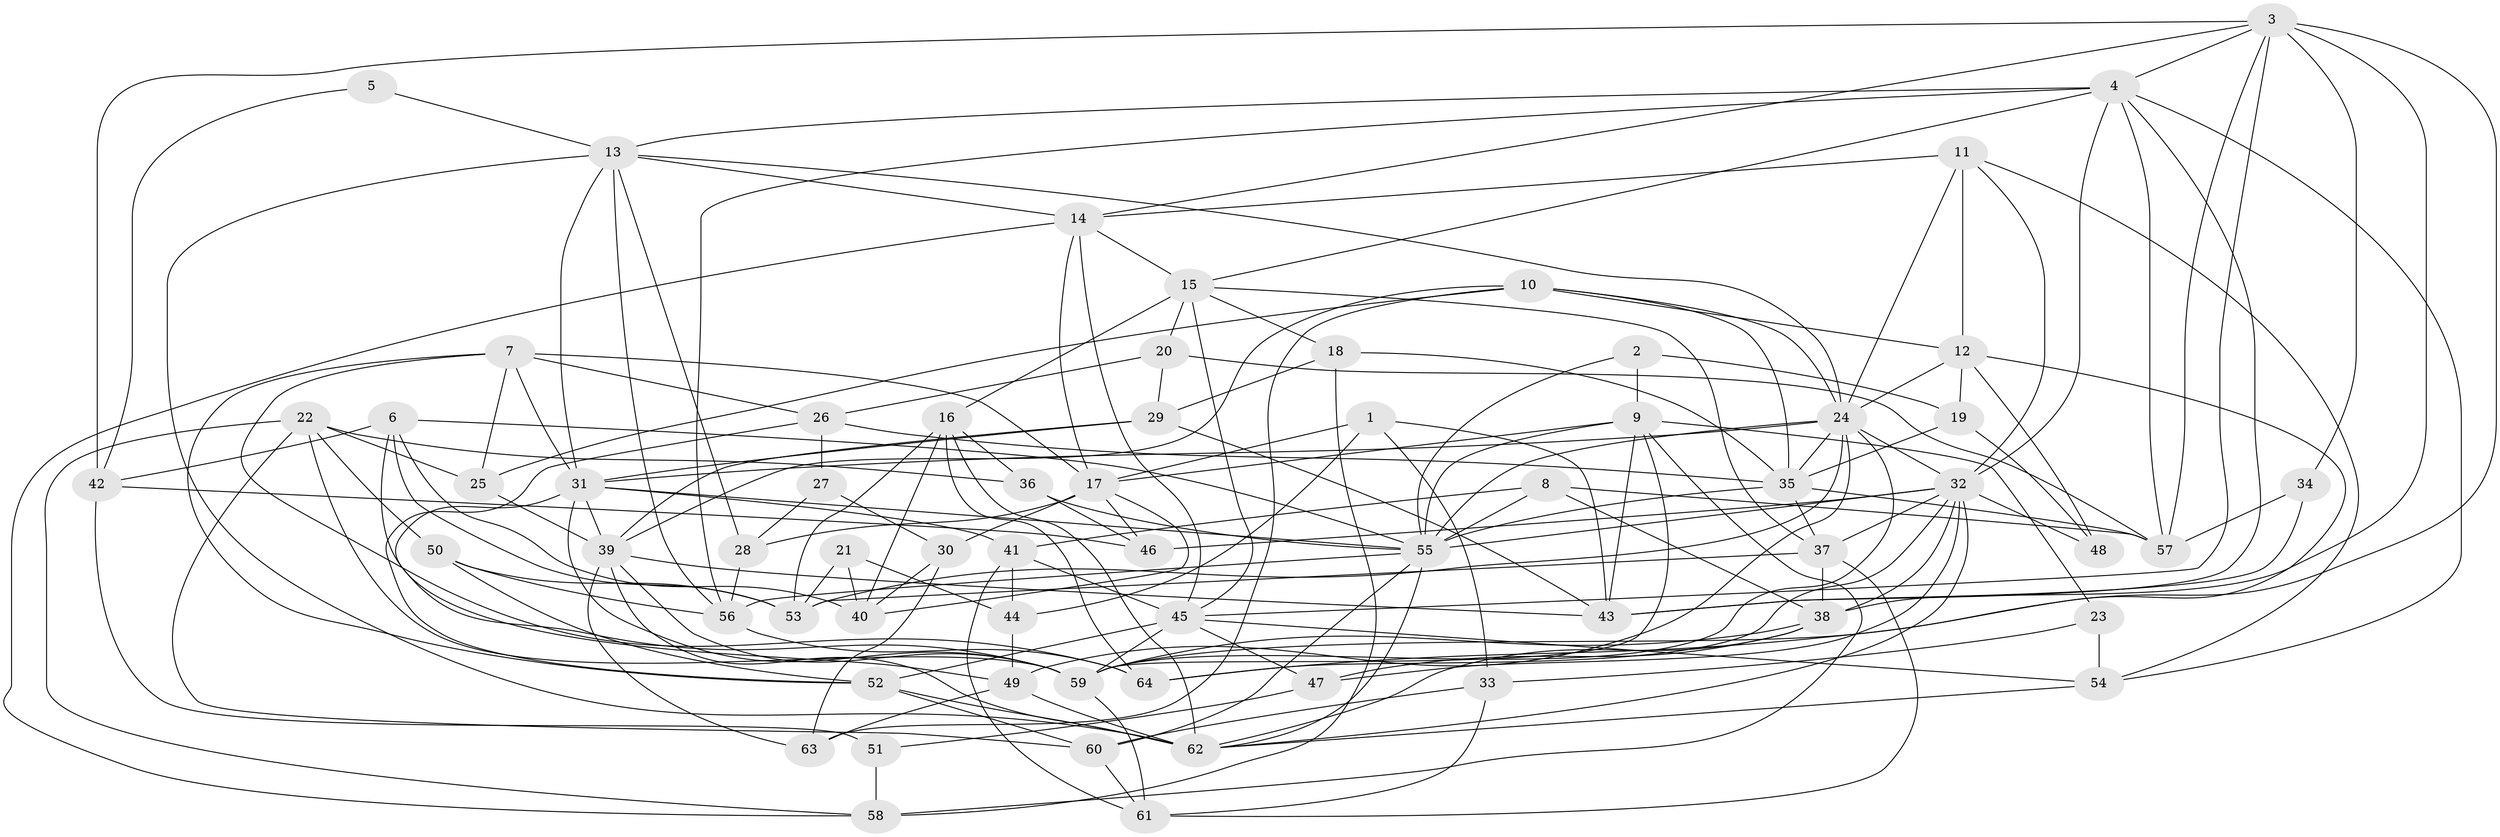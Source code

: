 // original degree distribution, {2: 0.15748031496062992, 4: 0.2677165354330709, 3: 0.2283464566929134, 5: 0.2047244094488189, 7: 0.03937007874015748, 6: 0.09448818897637795, 8: 0.007874015748031496}
// Generated by graph-tools (version 1.1) at 2025/02/03/09/25 03:02:05]
// undirected, 64 vertices, 180 edges
graph export_dot {
graph [start="1"]
  node [color=gray90,style=filled];
  1;
  2;
  3;
  4;
  5;
  6;
  7;
  8;
  9;
  10;
  11;
  12;
  13;
  14;
  15;
  16;
  17;
  18;
  19;
  20;
  21;
  22;
  23;
  24;
  25;
  26;
  27;
  28;
  29;
  30;
  31;
  32;
  33;
  34;
  35;
  36;
  37;
  38;
  39;
  40;
  41;
  42;
  43;
  44;
  45;
  46;
  47;
  48;
  49;
  50;
  51;
  52;
  53;
  54;
  55;
  56;
  57;
  58;
  59;
  60;
  61;
  62;
  63;
  64;
  1 -- 17 [weight=1.0];
  1 -- 33 [weight=1.0];
  1 -- 43 [weight=1.0];
  1 -- 44 [weight=1.0];
  2 -- 9 [weight=1.0];
  2 -- 19 [weight=1.0];
  2 -- 55 [weight=1.0];
  3 -- 4 [weight=1.0];
  3 -- 14 [weight=1.0];
  3 -- 34 [weight=1.0];
  3 -- 38 [weight=1.0];
  3 -- 42 [weight=1.0];
  3 -- 45 [weight=1.0];
  3 -- 57 [weight=1.0];
  3 -- 59 [weight=1.0];
  4 -- 13 [weight=1.0];
  4 -- 15 [weight=1.0];
  4 -- 32 [weight=1.0];
  4 -- 43 [weight=1.0];
  4 -- 54 [weight=1.0];
  4 -- 56 [weight=1.0];
  4 -- 57 [weight=1.0];
  5 -- 13 [weight=1.0];
  5 -- 42 [weight=1.0];
  6 -- 40 [weight=1.0];
  6 -- 42 [weight=1.0];
  6 -- 53 [weight=1.0];
  6 -- 55 [weight=1.0];
  6 -- 59 [weight=1.0];
  7 -- 17 [weight=2.0];
  7 -- 25 [weight=1.0];
  7 -- 26 [weight=1.0];
  7 -- 31 [weight=1.0];
  7 -- 52 [weight=1.0];
  7 -- 64 [weight=1.0];
  8 -- 38 [weight=1.0];
  8 -- 41 [weight=1.0];
  8 -- 55 [weight=1.0];
  8 -- 57 [weight=1.0];
  9 -- 17 [weight=1.0];
  9 -- 23 [weight=1.0];
  9 -- 43 [weight=1.0];
  9 -- 55 [weight=1.0];
  9 -- 58 [weight=1.0];
  9 -- 59 [weight=1.0];
  10 -- 12 [weight=1.0];
  10 -- 24 [weight=1.0];
  10 -- 25 [weight=1.0];
  10 -- 35 [weight=1.0];
  10 -- 39 [weight=1.0];
  10 -- 63 [weight=1.0];
  11 -- 12 [weight=1.0];
  11 -- 14 [weight=1.0];
  11 -- 24 [weight=1.0];
  11 -- 32 [weight=1.0];
  11 -- 54 [weight=1.0];
  12 -- 19 [weight=1.0];
  12 -- 24 [weight=1.0];
  12 -- 48 [weight=1.0];
  12 -- 64 [weight=1.0];
  13 -- 14 [weight=1.0];
  13 -- 24 [weight=1.0];
  13 -- 28 [weight=1.0];
  13 -- 31 [weight=1.0];
  13 -- 56 [weight=1.0];
  13 -- 62 [weight=1.0];
  14 -- 15 [weight=1.0];
  14 -- 17 [weight=1.0];
  14 -- 45 [weight=1.0];
  14 -- 58 [weight=1.0];
  15 -- 16 [weight=1.0];
  15 -- 18 [weight=1.0];
  15 -- 20 [weight=2.0];
  15 -- 37 [weight=1.0];
  15 -- 45 [weight=1.0];
  16 -- 36 [weight=1.0];
  16 -- 40 [weight=1.0];
  16 -- 53 [weight=1.0];
  16 -- 62 [weight=1.0];
  16 -- 64 [weight=1.0];
  17 -- 28 [weight=1.0];
  17 -- 30 [weight=1.0];
  17 -- 40 [weight=1.0];
  17 -- 46 [weight=1.0];
  18 -- 29 [weight=1.0];
  18 -- 35 [weight=1.0];
  18 -- 58 [weight=1.0];
  19 -- 35 [weight=1.0];
  19 -- 48 [weight=1.0];
  20 -- 26 [weight=1.0];
  20 -- 29 [weight=1.0];
  20 -- 57 [weight=1.0];
  21 -- 40 [weight=1.0];
  21 -- 44 [weight=1.0];
  21 -- 53 [weight=1.0];
  22 -- 25 [weight=1.0];
  22 -- 36 [weight=1.0];
  22 -- 50 [weight=1.0];
  22 -- 58 [weight=1.0];
  22 -- 59 [weight=1.0];
  22 -- 60 [weight=1.0];
  23 -- 33 [weight=1.0];
  23 -- 54 [weight=1.0];
  24 -- 31 [weight=1.0];
  24 -- 32 [weight=1.0];
  24 -- 35 [weight=1.0];
  24 -- 49 [weight=1.0];
  24 -- 53 [weight=1.0];
  24 -- 55 [weight=1.0];
  24 -- 59 [weight=1.0];
  25 -- 39 [weight=1.0];
  26 -- 27 [weight=1.0];
  26 -- 35 [weight=1.0];
  26 -- 52 [weight=1.0];
  27 -- 28 [weight=1.0];
  27 -- 30 [weight=1.0];
  28 -- 56 [weight=1.0];
  29 -- 31 [weight=1.0];
  29 -- 39 [weight=2.0];
  29 -- 43 [weight=1.0];
  30 -- 40 [weight=1.0];
  30 -- 63 [weight=1.0];
  31 -- 39 [weight=1.0];
  31 -- 41 [weight=1.0];
  31 -- 49 [weight=1.0];
  31 -- 55 [weight=1.0];
  31 -- 59 [weight=1.0];
  32 -- 37 [weight=1.0];
  32 -- 38 [weight=2.0];
  32 -- 46 [weight=1.0];
  32 -- 47 [weight=1.0];
  32 -- 48 [weight=1.0];
  32 -- 55 [weight=2.0];
  32 -- 62 [weight=1.0];
  32 -- 64 [weight=1.0];
  33 -- 60 [weight=2.0];
  33 -- 61 [weight=1.0];
  34 -- 43 [weight=1.0];
  34 -- 57 [weight=1.0];
  35 -- 37 [weight=1.0];
  35 -- 55 [weight=1.0];
  35 -- 57 [weight=1.0];
  36 -- 46 [weight=1.0];
  36 -- 55 [weight=1.0];
  37 -- 38 [weight=1.0];
  37 -- 53 [weight=1.0];
  37 -- 61 [weight=1.0];
  38 -- 47 [weight=1.0];
  38 -- 59 [weight=1.0];
  38 -- 62 [weight=1.0];
  39 -- 43 [weight=1.0];
  39 -- 59 [weight=1.0];
  39 -- 62 [weight=2.0];
  39 -- 63 [weight=1.0];
  41 -- 44 [weight=1.0];
  41 -- 45 [weight=1.0];
  41 -- 61 [weight=1.0];
  42 -- 46 [weight=1.0];
  42 -- 51 [weight=1.0];
  44 -- 49 [weight=1.0];
  45 -- 47 [weight=1.0];
  45 -- 52 [weight=1.0];
  45 -- 54 [weight=1.0];
  45 -- 59 [weight=1.0];
  47 -- 51 [weight=1.0];
  49 -- 62 [weight=1.0];
  49 -- 63 [weight=1.0];
  50 -- 52 [weight=1.0];
  50 -- 53 [weight=1.0];
  50 -- 56 [weight=1.0];
  51 -- 58 [weight=1.0];
  52 -- 60 [weight=1.0];
  52 -- 62 [weight=1.0];
  54 -- 62 [weight=1.0];
  55 -- 56 [weight=1.0];
  55 -- 60 [weight=1.0];
  55 -- 62 [weight=1.0];
  56 -- 64 [weight=1.0];
  59 -- 61 [weight=1.0];
  60 -- 61 [weight=1.0];
}
